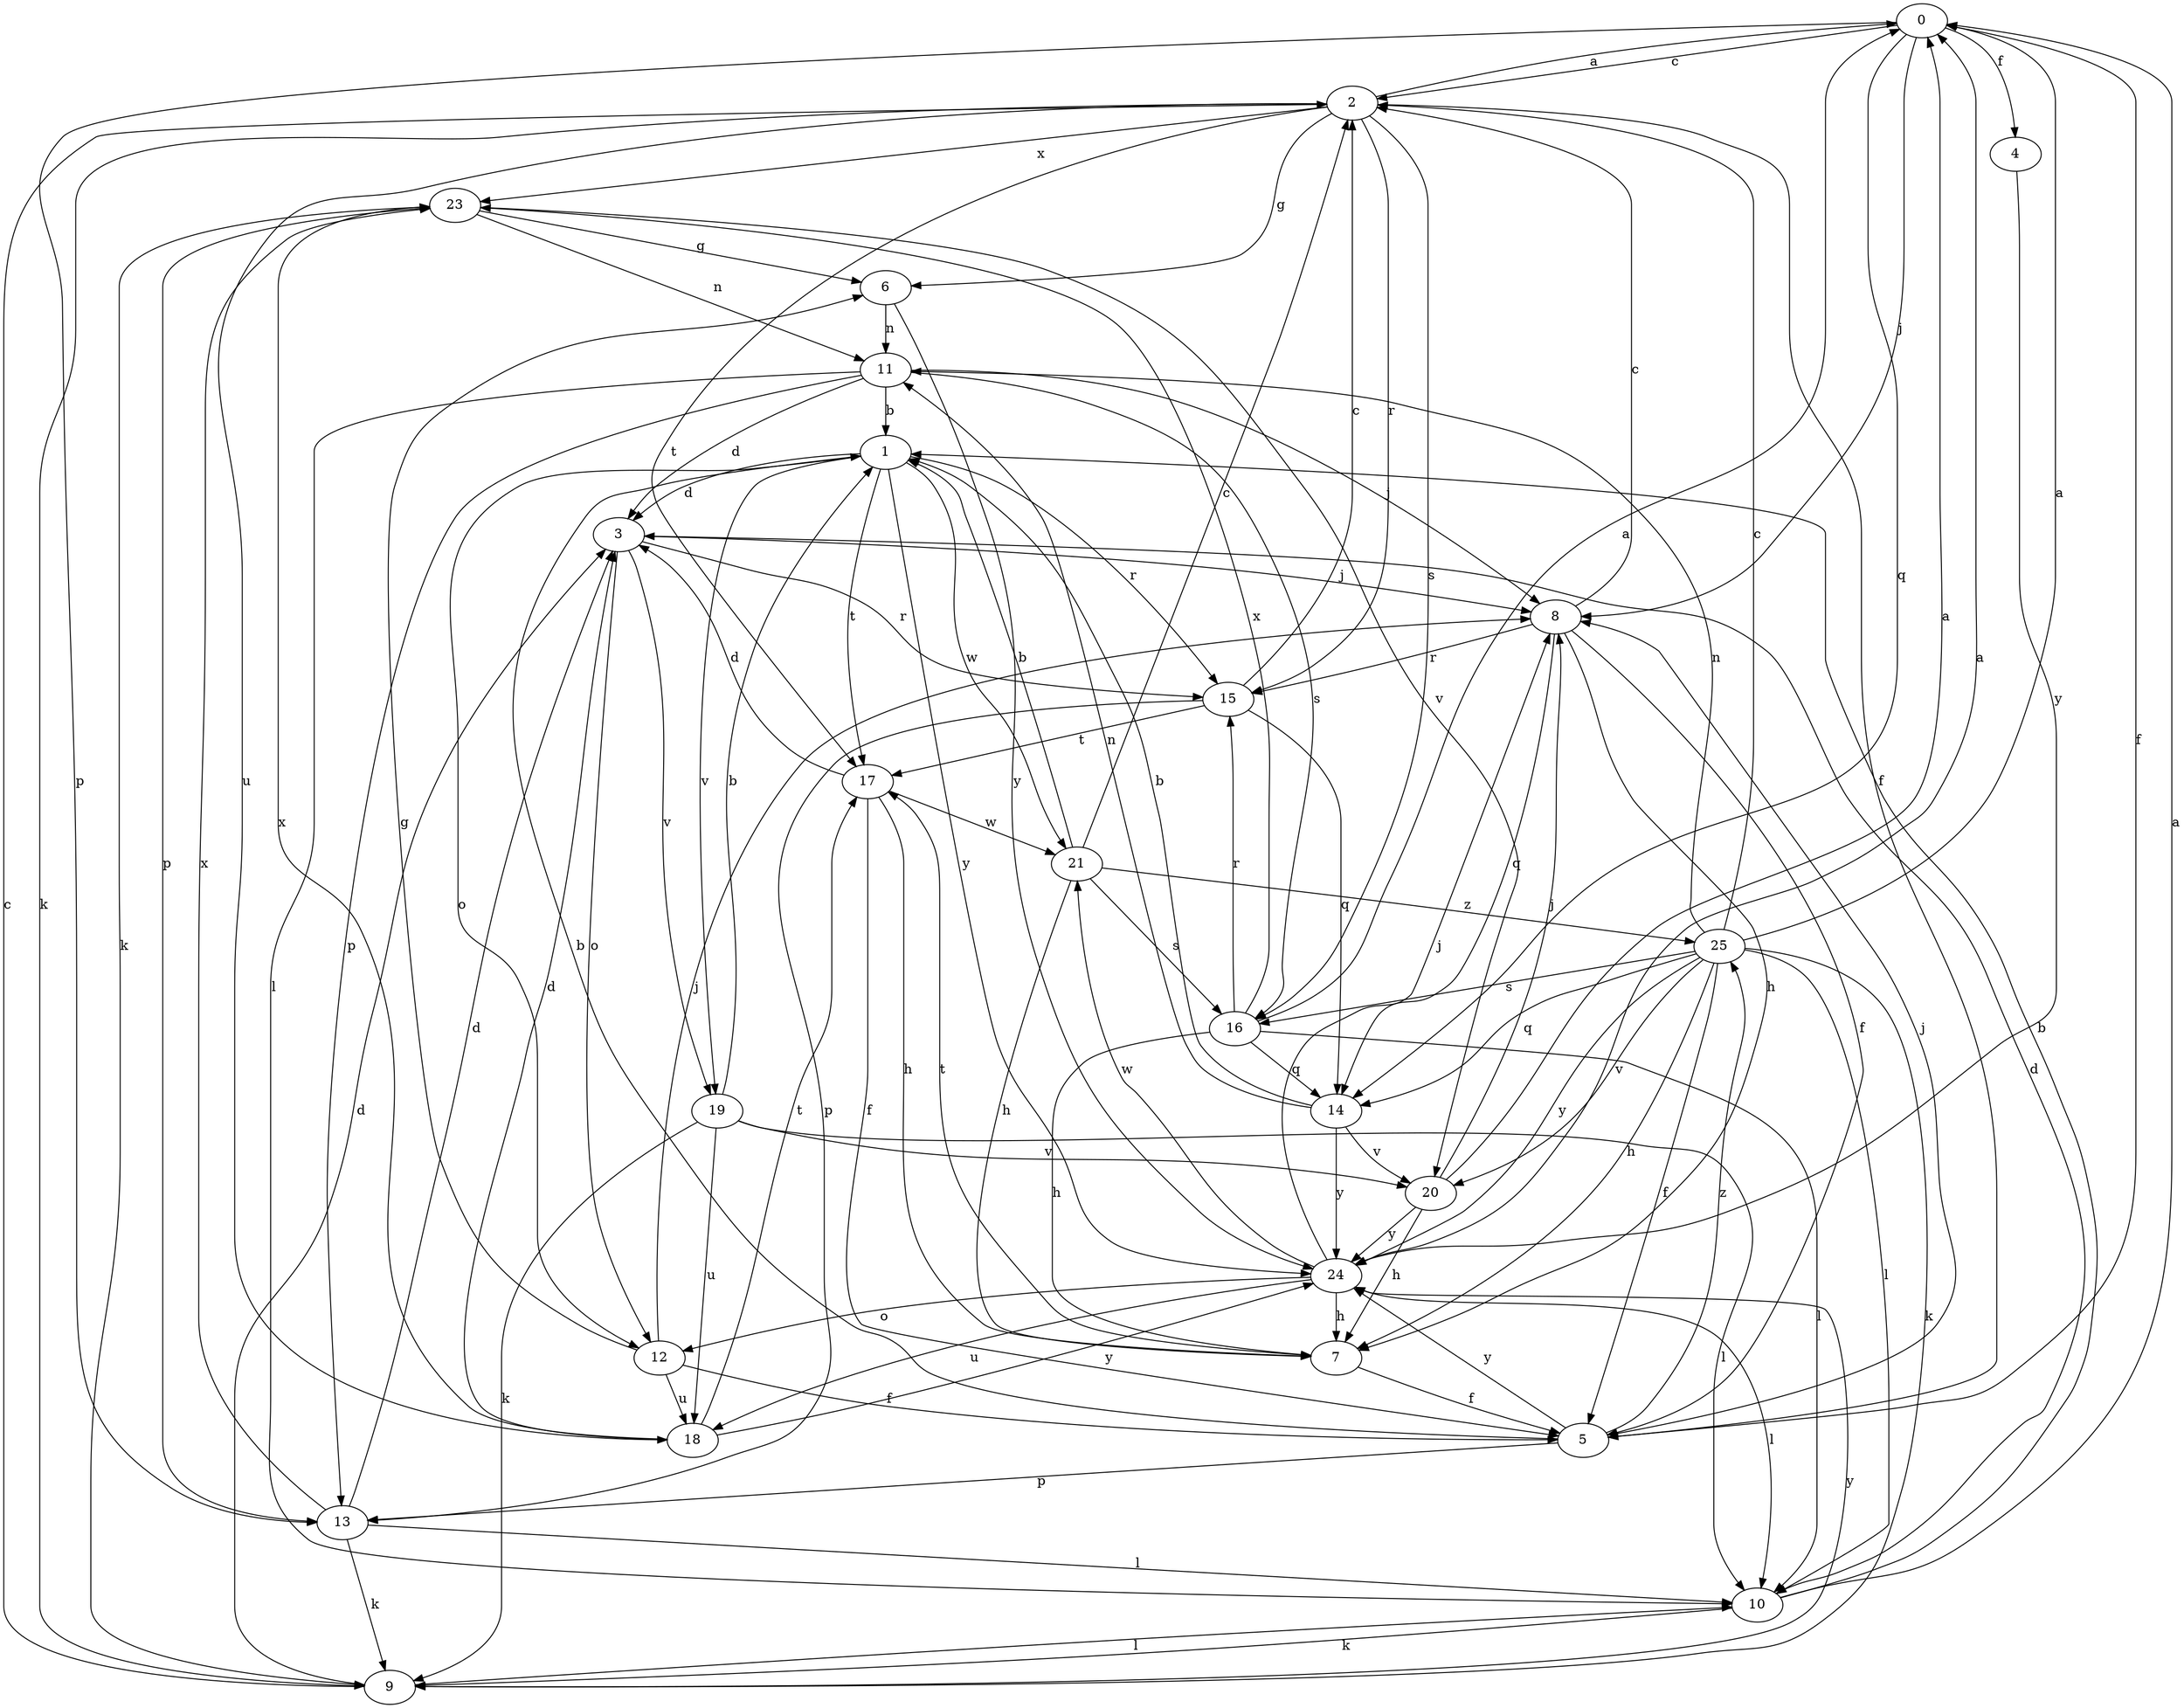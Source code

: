 strict digraph  {
0;
1;
2;
3;
4;
5;
6;
7;
8;
9;
10;
11;
12;
13;
14;
15;
16;
17;
18;
19;
20;
21;
23;
24;
25;
0 -> 2  [label=c];
0 -> 4  [label=f];
0 -> 5  [label=f];
0 -> 8  [label=j];
0 -> 13  [label=p];
0 -> 14  [label=q];
1 -> 3  [label=d];
1 -> 12  [label=o];
1 -> 15  [label=r];
1 -> 17  [label=t];
1 -> 19  [label=v];
1 -> 21  [label=w];
1 -> 24  [label=y];
2 -> 0  [label=a];
2 -> 5  [label=f];
2 -> 6  [label=g];
2 -> 9  [label=k];
2 -> 15  [label=r];
2 -> 16  [label=s];
2 -> 17  [label=t];
2 -> 18  [label=u];
2 -> 23  [label=x];
3 -> 8  [label=j];
3 -> 12  [label=o];
3 -> 15  [label=r];
3 -> 19  [label=v];
4 -> 24  [label=y];
5 -> 1  [label=b];
5 -> 8  [label=j];
5 -> 13  [label=p];
5 -> 24  [label=y];
5 -> 25  [label=z];
6 -> 11  [label=n];
6 -> 24  [label=y];
7 -> 5  [label=f];
7 -> 17  [label=t];
8 -> 2  [label=c];
8 -> 5  [label=f];
8 -> 7  [label=h];
8 -> 14  [label=q];
8 -> 15  [label=r];
9 -> 2  [label=c];
9 -> 3  [label=d];
9 -> 10  [label=l];
9 -> 24  [label=y];
10 -> 0  [label=a];
10 -> 1  [label=b];
10 -> 3  [label=d];
10 -> 9  [label=k];
11 -> 1  [label=b];
11 -> 3  [label=d];
11 -> 8  [label=j];
11 -> 10  [label=l];
11 -> 13  [label=p];
11 -> 16  [label=s];
12 -> 5  [label=f];
12 -> 6  [label=g];
12 -> 8  [label=j];
12 -> 18  [label=u];
13 -> 3  [label=d];
13 -> 9  [label=k];
13 -> 10  [label=l];
13 -> 23  [label=x];
14 -> 1  [label=b];
14 -> 11  [label=n];
14 -> 20  [label=v];
14 -> 24  [label=y];
15 -> 2  [label=c];
15 -> 13  [label=p];
15 -> 14  [label=q];
15 -> 17  [label=t];
16 -> 0  [label=a];
16 -> 7  [label=h];
16 -> 10  [label=l];
16 -> 14  [label=q];
16 -> 15  [label=r];
16 -> 23  [label=x];
17 -> 3  [label=d];
17 -> 5  [label=f];
17 -> 7  [label=h];
17 -> 21  [label=w];
18 -> 3  [label=d];
18 -> 17  [label=t];
18 -> 23  [label=x];
18 -> 24  [label=y];
19 -> 1  [label=b];
19 -> 9  [label=k];
19 -> 10  [label=l];
19 -> 18  [label=u];
19 -> 20  [label=v];
20 -> 0  [label=a];
20 -> 7  [label=h];
20 -> 8  [label=j];
20 -> 24  [label=y];
21 -> 1  [label=b];
21 -> 2  [label=c];
21 -> 7  [label=h];
21 -> 16  [label=s];
21 -> 25  [label=z];
23 -> 6  [label=g];
23 -> 9  [label=k];
23 -> 11  [label=n];
23 -> 13  [label=p];
23 -> 20  [label=v];
24 -> 0  [label=a];
24 -> 7  [label=h];
24 -> 8  [label=j];
24 -> 10  [label=l];
24 -> 12  [label=o];
24 -> 18  [label=u];
24 -> 21  [label=w];
25 -> 0  [label=a];
25 -> 2  [label=c];
25 -> 5  [label=f];
25 -> 7  [label=h];
25 -> 9  [label=k];
25 -> 10  [label=l];
25 -> 11  [label=n];
25 -> 14  [label=q];
25 -> 16  [label=s];
25 -> 20  [label=v];
25 -> 24  [label=y];
}
